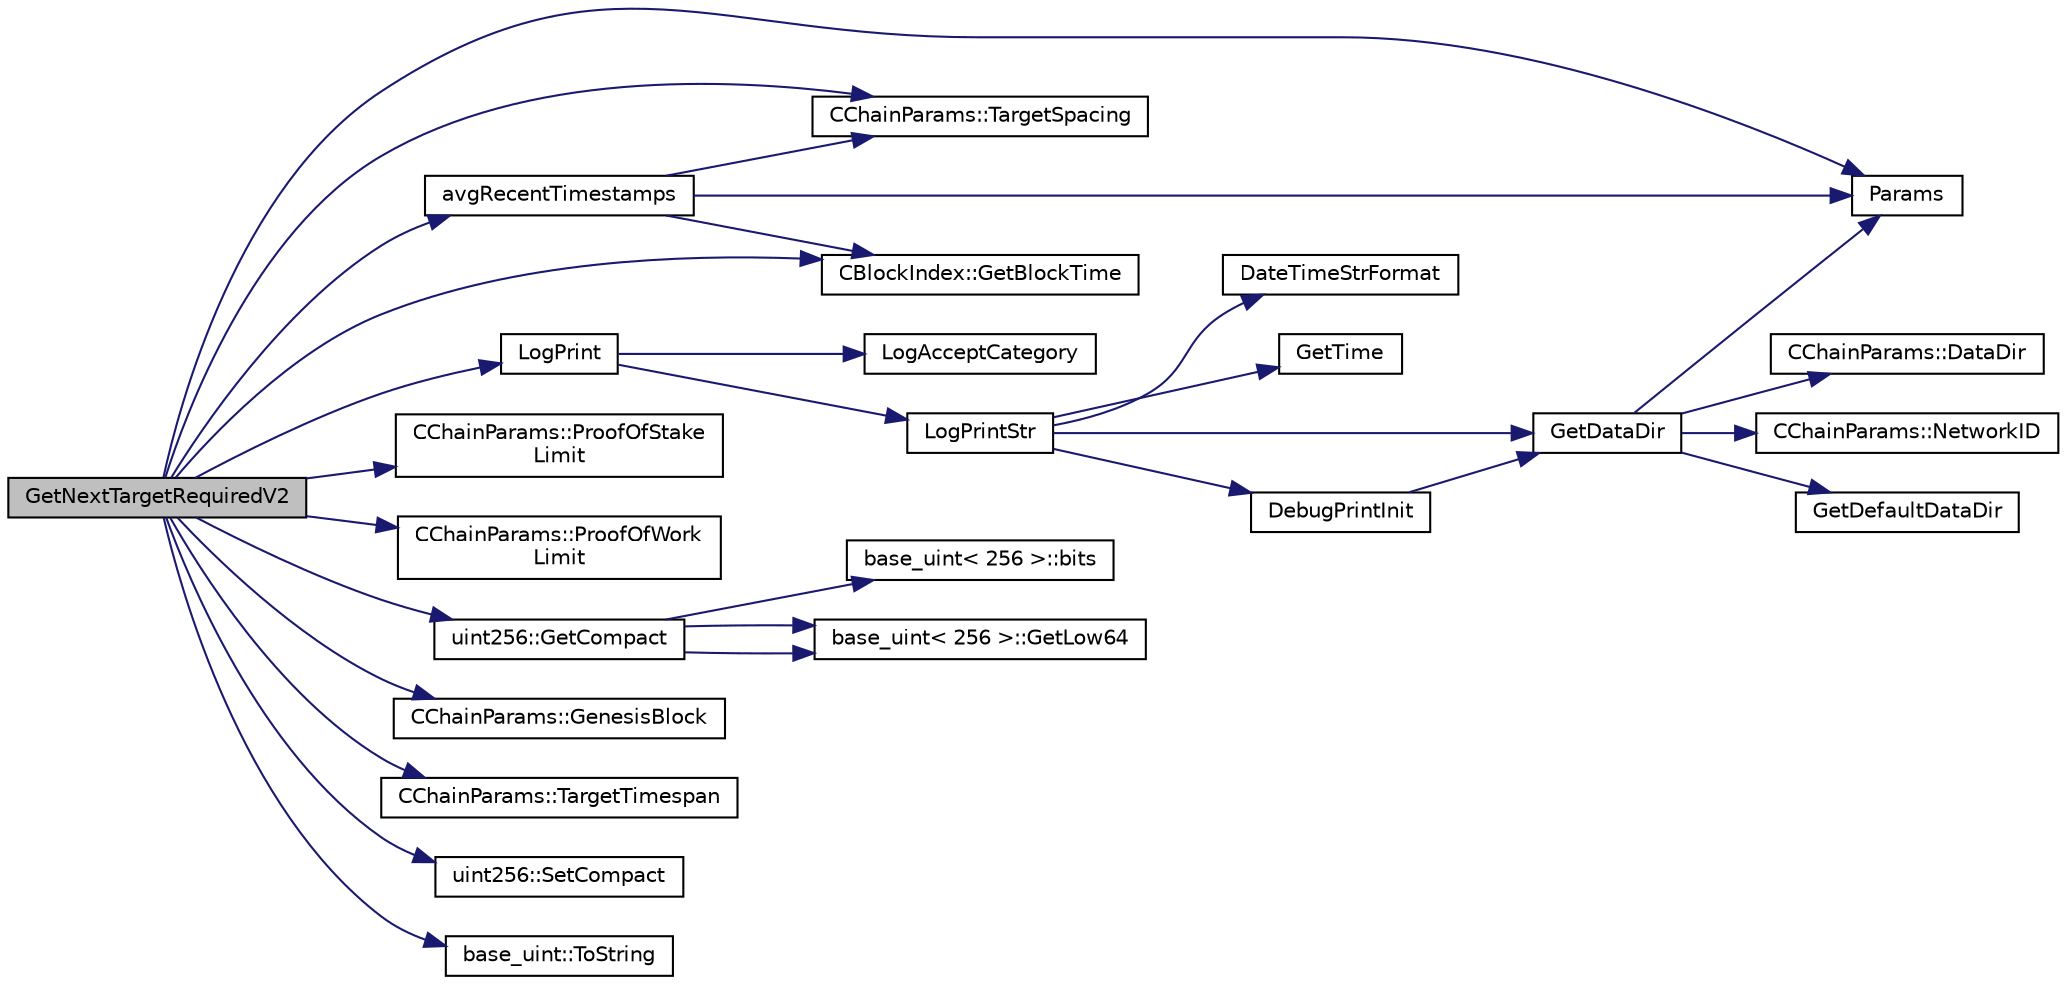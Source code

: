 digraph "GetNextTargetRequiredV2"
{
  edge [fontname="Helvetica",fontsize="10",labelfontname="Helvetica",labelfontsize="10"];
  node [fontname="Helvetica",fontsize="10",shape=record];
  rankdir="LR";
  Node554 [label="GetNextTargetRequiredV2",height=0.2,width=0.4,color="black", fillcolor="grey75", style="filled", fontcolor="black"];
  Node554 -> Node555 [color="midnightblue",fontsize="10",style="solid",fontname="Helvetica"];
  Node555 [label="Params",height=0.2,width=0.4,color="black", fillcolor="white", style="filled",URL="$df/dbf/chainparams_8cpp.html#ace5c5b706d71a324a417dd2db394fd4a",tooltip="Return the currently selected parameters. "];
  Node554 -> Node556 [color="midnightblue",fontsize="10",style="solid",fontname="Helvetica"];
  Node556 [label="CChainParams::TargetSpacing",height=0.2,width=0.4,color="black", fillcolor="white", style="filled",URL="$d1/d4f/class_c_chain_params.html#a15f2665cd555d316b2f93d842f1975ee"];
  Node554 -> Node557 [color="midnightblue",fontsize="10",style="solid",fontname="Helvetica"];
  Node557 [label="CChainParams::ProofOfStake\lLimit",height=0.2,width=0.4,color="black", fillcolor="white", style="filled",URL="$d1/d4f/class_c_chain_params.html#a0d272ca248d729b840fb331a26a95dff"];
  Node554 -> Node558 [color="midnightblue",fontsize="10",style="solid",fontname="Helvetica"];
  Node558 [label="CChainParams::ProofOfWork\lLimit",height=0.2,width=0.4,color="black", fillcolor="white", style="filled",URL="$d1/d4f/class_c_chain_params.html#af171e47287f097c8753b9581fd3c3c58"];
  Node554 -> Node559 [color="midnightblue",fontsize="10",style="solid",fontname="Helvetica"];
  Node559 [label="uint256::GetCompact",height=0.2,width=0.4,color="black", fillcolor="white", style="filled",URL="$d2/d86/classuint256.html#a62d6d46078edb8cdb742e2430a3b1998"];
  Node559 -> Node560 [color="midnightblue",fontsize="10",style="solid",fontname="Helvetica"];
  Node560 [label="base_uint\< 256 \>::bits",height=0.2,width=0.4,color="black", fillcolor="white", style="filled",URL="$da/df7/classbase__uint.html#afe1eacc0b592cf184ac8ee0446997fbe",tooltip="Returns the position of the highest bit set plus one, or zero if the value is zero. "];
  Node559 -> Node561 [color="midnightblue",fontsize="10",style="solid",fontname="Helvetica"];
  Node561 [label="base_uint\< 256 \>::GetLow64",height=0.2,width=0.4,color="black", fillcolor="white", style="filled",URL="$da/df7/classbase__uint.html#ad8dbf3216dd15a64f1598344ad7a71ea"];
  Node559 -> Node561 [color="midnightblue",fontsize="10",style="solid",fontname="Helvetica"];
  Node554 -> Node562 [color="midnightblue",fontsize="10",style="solid",fontname="Helvetica"];
  Node562 [label="CBlockIndex::GetBlockTime",height=0.2,width=0.4,color="black", fillcolor="white", style="filled",URL="$d3/dbd/class_c_block_index.html#a9fe0d4463c07c466f66252e8eec25f5c"];
  Node554 -> Node563 [color="midnightblue",fontsize="10",style="solid",fontname="Helvetica"];
  Node563 [label="CChainParams::GenesisBlock",height=0.2,width=0.4,color="black", fillcolor="white", style="filled",URL="$d1/d4f/class_c_chain_params.html#abee677792d8f64e9dc766738ca0fbb55"];
  Node554 -> Node564 [color="midnightblue",fontsize="10",style="solid",fontname="Helvetica"];
  Node564 [label="CChainParams::TargetTimespan",height=0.2,width=0.4,color="black", fillcolor="white", style="filled",URL="$d1/d4f/class_c_chain_params.html#a3a3f83ef3c1492eb473756db0a7f6d2d"];
  Node554 -> Node565 [color="midnightblue",fontsize="10",style="solid",fontname="Helvetica"];
  Node565 [label="avgRecentTimestamps",height=0.2,width=0.4,color="black", fillcolor="white", style="filled",URL="$d1/d08/proofs_8cpp.html#a469ea92d4b256cc9b5dba1dfa5dcf06e"];
  Node565 -> Node562 [color="midnightblue",fontsize="10",style="solid",fontname="Helvetica"];
  Node565 -> Node555 [color="midnightblue",fontsize="10",style="solid",fontname="Helvetica"];
  Node565 -> Node556 [color="midnightblue",fontsize="10",style="solid",fontname="Helvetica"];
  Node554 -> Node566 [color="midnightblue",fontsize="10",style="solid",fontname="Helvetica"];
  Node566 [label="LogPrint",height=0.2,width=0.4,color="black", fillcolor="white", style="filled",URL="$d8/d3c/util_8h.html#aab1f837a2366f424bdc996fdf6352171"];
  Node566 -> Node567 [color="midnightblue",fontsize="10",style="solid",fontname="Helvetica"];
  Node567 [label="LogAcceptCategory",height=0.2,width=0.4,color="black", fillcolor="white", style="filled",URL="$d8/d3c/util_8h.html#a343d2a13efe00125f78d25dafb0a8d98"];
  Node566 -> Node568 [color="midnightblue",fontsize="10",style="solid",fontname="Helvetica"];
  Node568 [label="LogPrintStr",height=0.2,width=0.4,color="black", fillcolor="white", style="filled",URL="$d8/d3c/util_8h.html#afd4c3002b2797c0560adddb6af3ca1da"];
  Node568 -> Node569 [color="midnightblue",fontsize="10",style="solid",fontname="Helvetica"];
  Node569 [label="DebugPrintInit",height=0.2,width=0.4,color="black", fillcolor="white", style="filled",URL="$df/d2d/util_8cpp.html#a751ff5f21d880737811136b5e0bcea12"];
  Node569 -> Node570 [color="midnightblue",fontsize="10",style="solid",fontname="Helvetica"];
  Node570 [label="GetDataDir",height=0.2,width=0.4,color="black", fillcolor="white", style="filled",URL="$df/d2d/util_8cpp.html#ab83866a054745d4b30a3948a1b44beba"];
  Node570 -> Node555 [color="midnightblue",fontsize="10",style="solid",fontname="Helvetica"];
  Node570 -> Node571 [color="midnightblue",fontsize="10",style="solid",fontname="Helvetica"];
  Node571 [label="CChainParams::NetworkID",height=0.2,width=0.4,color="black", fillcolor="white", style="filled",URL="$d1/d4f/class_c_chain_params.html#a90dc493ec0c0325c98c3ac06eb99862b"];
  Node570 -> Node572 [color="midnightblue",fontsize="10",style="solid",fontname="Helvetica"];
  Node572 [label="GetDefaultDataDir",height=0.2,width=0.4,color="black", fillcolor="white", style="filled",URL="$df/d2d/util_8cpp.html#ab272995de020a3bcbf743be630e485c6"];
  Node570 -> Node573 [color="midnightblue",fontsize="10",style="solid",fontname="Helvetica"];
  Node573 [label="CChainParams::DataDir",height=0.2,width=0.4,color="black", fillcolor="white", style="filled",URL="$d1/d4f/class_c_chain_params.html#a959488b5d8e6fe62857940b831d73a78"];
  Node568 -> Node570 [color="midnightblue",fontsize="10",style="solid",fontname="Helvetica"];
  Node568 -> Node574 [color="midnightblue",fontsize="10",style="solid",fontname="Helvetica"];
  Node574 [label="DateTimeStrFormat",height=0.2,width=0.4,color="black", fillcolor="white", style="filled",URL="$df/d2d/util_8cpp.html#a749bc6776c8ec72d7c5e4dea56aee415"];
  Node568 -> Node575 [color="midnightblue",fontsize="10",style="solid",fontname="Helvetica"];
  Node575 [label="GetTime",height=0.2,width=0.4,color="black", fillcolor="white", style="filled",URL="$df/d2d/util_8cpp.html#a46fac5fba8ba905b5f9acb364f5d8c6f"];
  Node554 -> Node576 [color="midnightblue",fontsize="10",style="solid",fontname="Helvetica"];
  Node576 [label="uint256::SetCompact",height=0.2,width=0.4,color="black", fillcolor="white", style="filled",URL="$d2/d86/classuint256.html#a54bc91c8535c43f881bba1fdb11ca7fa",tooltip="The \"compact\" format is a representation of a whole number N using an unsigned 32bit number similar t..."];
  Node554 -> Node577 [color="midnightblue",fontsize="10",style="solid",fontname="Helvetica"];
  Node577 [label="base_uint::ToString",height=0.2,width=0.4,color="black", fillcolor="white", style="filled",URL="$da/df7/classbase__uint.html#acccba4d9d51a0c36261718ca0cbb293b"];
}
